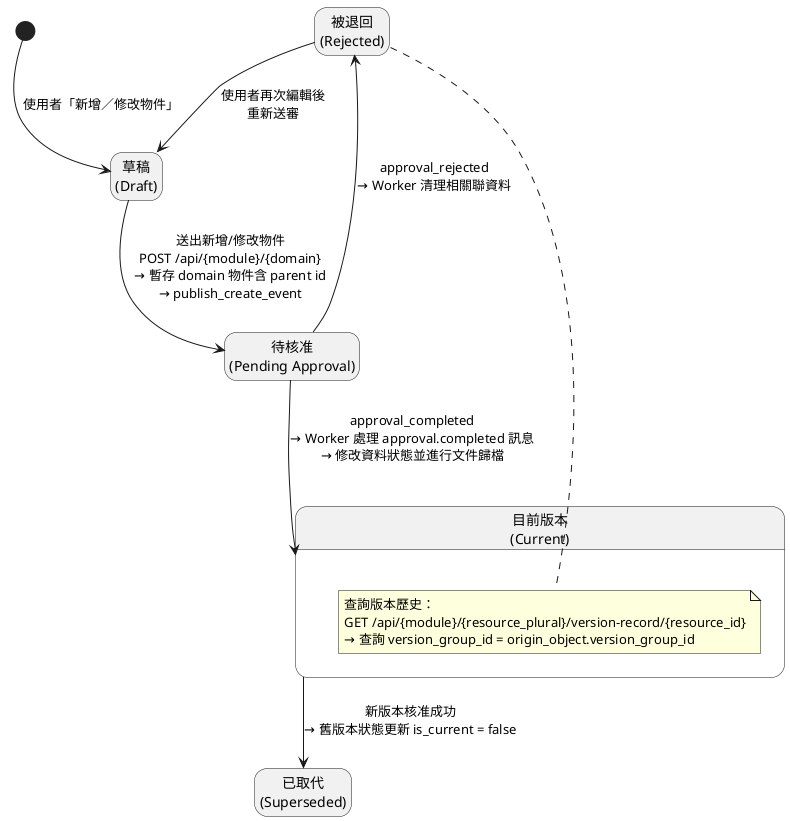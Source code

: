 @startuml

hide empty description

[*] --> Draft : 使用者「新增／修改物件」
state "草稿\n(Draft)" as Draft <<draft>>

Draft --> PendingApproval : 送出新增/修改物件\nPOST /api/{module}/{domain}\n→ 暫存 domain 物件含 parent id\n→ publish_create_event
state "待核准\n(Pending Approval)" as PendingApproval <<approval>>

PendingApproval --> Current  : approval_completed\n→ Worker 處理 approval.completed 訊息\n→ 修改資料狀態並進行文件歸檔\n
PendingApproval --> Rejected : approval_rejected\n→ Worker 清理相關聯資料
state "被退回\n(Rejected)" as Rejected <<error>>
Rejected --> Draft : 使用者再次編輯後\n重新送審

state "目前版本\n(Current)" as Current <<current>> {
  note right
    查詢版本歷史：
    GET /api/{module}/{resource_plural}/version-record/{resource_id}
    → 查詢 version_group_id = origin_object.version_group_id
  end note
}

Current --> Superseded : 新版本核准成功\n→ 舊版本狀態更新 is_current = false
state "已取代\n(Superseded)" as Superseded <<terminal>>

@enduml

